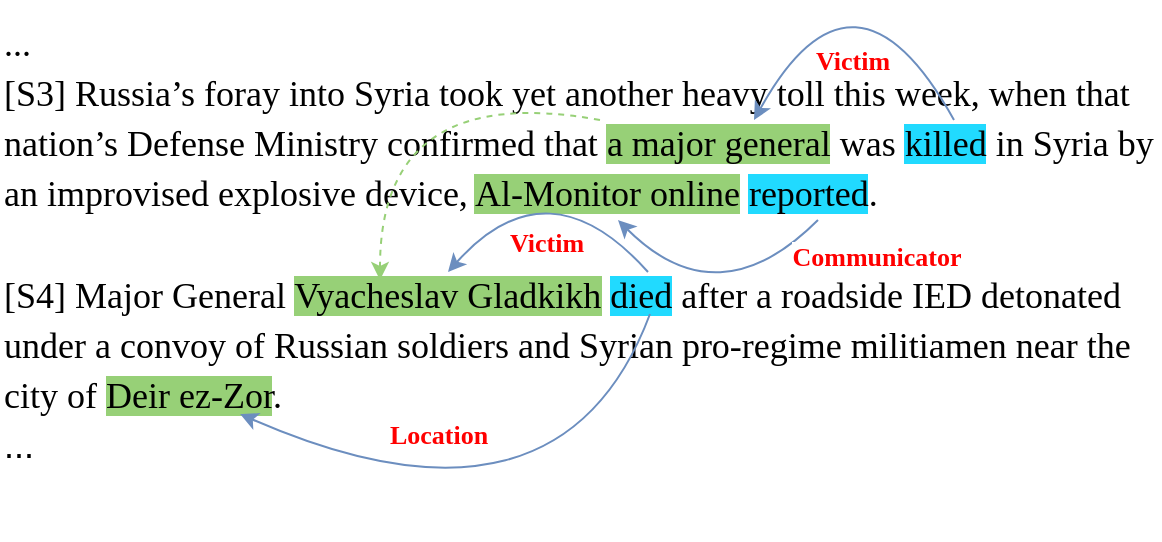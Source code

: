 <mxfile version="22.1.21" type="github">
  <diagram name="第 1 页" id="_f0jQLligPuGgjY3-sxE">
    <mxGraphModel dx="1810" dy="940" grid="1" gridSize="10" guides="1" tooltips="1" connect="1" arrows="1" fold="1" page="1" pageScale="1" pageWidth="827" pageHeight="1169" math="0" shadow="0">
      <root>
        <mxCell id="0" />
        <mxCell id="1" parent="0" />
        <mxCell id="4d1iELA9zwMFfN9gE_KR-1" value="&lt;div style=&quot;line-height: 140%; font-size: 18px;&quot;&gt;&lt;font style=&quot;font-size: 18px;&quot;&gt;&lt;font style=&quot;font-size: 18px;&quot; face=&quot;Times New Roman&quot;&gt;&lt;span style=&quot;background-color: initial;&quot;&gt;...&lt;/span&gt;&lt;/font&gt;&lt;/font&gt;&lt;/div&gt;&lt;div style=&quot;line-height: 140%; font-size: 18px;&quot;&gt;&lt;font style=&quot;font-size: 18px;&quot;&gt;&lt;font style=&quot;font-size: 18px;&quot; face=&quot;Times New Roman&quot;&gt;&lt;span style=&quot;background-color: initial;&quot;&gt;[S3] Russia’s foray into Syria took yet another heavy toll this week, when that nation’s Defense Ministry confirmed that &lt;/span&gt;&lt;span style=&quot;background-color: rgb(151, 208, 119);&quot;&gt;a major general&lt;/span&gt;&lt;span style=&quot;background-color: initial;&quot;&gt; was &lt;/span&gt;&lt;span style=&quot;background-color: rgb(33, 218, 255);&quot;&gt;killed&lt;/span&gt;&lt;span style=&quot;background-color: initial;&quot;&gt; in Syria by an improvised explosive device, &lt;/span&gt;&lt;span style=&quot;background-color: rgb(151, 208, 119);&quot;&gt;Al-Monitor online&lt;/span&gt;&lt;span style=&quot;background-color: initial;&quot;&gt; &lt;/span&gt;&lt;span style=&quot;background-color: rgb(33, 218, 255);&quot;&gt;reported&lt;/span&gt;&lt;/font&gt;&lt;span style=&quot;background-color: initial;&quot;&gt;&lt;font style=&quot;font-size: 18px;&quot; face=&quot;Pw8T8XqGJRI6i4Hfuuhy&quot;&gt;.&lt;/font&gt;&amp;nbsp;&lt;/span&gt;&lt;br&gt;&lt;/font&gt;&lt;/div&gt;&lt;div style=&quot;line-height: 140%; font-size: 18px;&quot;&gt;&lt;span style=&quot;background-color: initial;&quot;&gt;&lt;font style=&quot;font-size: 18px;&quot;&gt;&lt;br&gt;&lt;/font&gt;&lt;/span&gt;&lt;/div&gt;&lt;div style=&quot;line-height: 140%; font-size: 18px;&quot;&gt;&lt;font style=&quot;font-size: 18px;&quot;&gt;&lt;font style=&quot;font-size: 18px;&quot; face=&quot;Times New Roman&quot;&gt;[S4] Major General &lt;span style=&quot;background-color: rgb(151, 208, 119);&quot;&gt;Vyacheslav Gladkikh&lt;/span&gt; &lt;span style=&quot;background-color: rgb(33, 218, 255);&quot;&gt;died&lt;/span&gt; after a roadside IED detonated under a convoy of Russian soldiers and Syrian pro-regime militiamen near the city of &lt;span style=&quot;background-color: rgb(151, 208, 119);&quot;&gt;Deir ez-Zor&lt;/span&gt;.&lt;/font&gt;&amp;nbsp;&lt;/font&gt;&lt;/div&gt;&lt;div style=&quot;line-height: 140%; font-size: 18px;&quot;&gt;&lt;font style=&quot;font-size: 18px;&quot;&gt;...&lt;/font&gt;&lt;/div&gt;&lt;div style=&quot;font-size: 18px; line-height: 140%;&quot;&gt;&lt;br&gt;&lt;/div&gt;" style="text;html=1;strokeColor=none;fillColor=none;align=left;verticalAlign=middle;whiteSpace=wrap;rounded=0;" parent="1" vertex="1">
          <mxGeometry x="100" y="370" width="580" height="270" as="geometry" />
        </mxCell>
        <mxCell id="4d1iELA9zwMFfN9gE_KR-3" value="" style="curved=1;endArrow=classic;html=1;rounded=0;fillColor=#dae8fc;strokeColor=#6c8ebf;" parent="1" edge="1">
          <mxGeometry width="50" height="50" relative="1" as="geometry">
            <mxPoint x="577" y="430" as="sourcePoint" />
            <mxPoint x="477" y="430" as="targetPoint" />
            <Array as="points">
              <mxPoint x="527" y="340" />
            </Array>
          </mxGeometry>
        </mxCell>
        <mxCell id="4d1iELA9zwMFfN9gE_KR-4" value="&lt;font face=&quot;Times New Roman&quot; style=&quot;font-size: 13px;&quot; color=&quot;#ff0000&quot;&gt;&lt;b&gt;Victim&lt;/b&gt;&lt;/font&gt;" style="edgeLabel;html=1;align=center;verticalAlign=middle;resizable=0;points=[];" parent="4d1iELA9zwMFfN9gE_KR-3" vertex="1" connectable="0">
          <mxGeometry x="-0.095" y="-3" relative="1" as="geometry">
            <mxPoint x="-9" y="53" as="offset" />
          </mxGeometry>
        </mxCell>
        <mxCell id="4d1iELA9zwMFfN9gE_KR-5" value="" style="curved=1;endArrow=classic;html=1;rounded=0;fillColor=#dae8fc;strokeColor=#6c8ebf;" parent="1" edge="1">
          <mxGeometry width="50" height="50" relative="1" as="geometry">
            <mxPoint x="509" y="480" as="sourcePoint" />
            <mxPoint x="409" y="480" as="targetPoint" />
            <Array as="points">
              <mxPoint x="459" y="530" />
            </Array>
          </mxGeometry>
        </mxCell>
        <mxCell id="4d1iELA9zwMFfN9gE_KR-6" value="&lt;font face=&quot;Times New Roman&quot; size=&quot;1&quot; color=&quot;#ff0000&quot;&gt;&lt;b style=&quot;font-size: 13px;&quot;&gt;Communicator&lt;/b&gt;&lt;/font&gt;" style="edgeLabel;html=1;align=center;verticalAlign=middle;resizable=0;points=[];" parent="4d1iELA9zwMFfN9gE_KR-5" vertex="1" connectable="0">
          <mxGeometry x="-0.095" y="-3" relative="1" as="geometry">
            <mxPoint x="76" y="-25" as="offset" />
          </mxGeometry>
        </mxCell>
        <mxCell id="4d1iELA9zwMFfN9gE_KR-7" value="" style="curved=1;endArrow=classic;html=1;rounded=0;fillColor=#dae8fc;strokeColor=#6c8ebf;" parent="1" edge="1">
          <mxGeometry width="50" height="50" relative="1" as="geometry">
            <mxPoint x="424" y="506" as="sourcePoint" />
            <mxPoint x="324" y="506" as="targetPoint" />
            <Array as="points">
              <mxPoint x="374" y="450" />
            </Array>
          </mxGeometry>
        </mxCell>
        <mxCell id="4d1iELA9zwMFfN9gE_KR-8" value="&lt;font face=&quot;Times New Roman&quot; style=&quot;font-size: 13px;&quot; color=&quot;#ff0000&quot;&gt;&lt;b&gt;Victim&lt;/b&gt;&lt;/font&gt;" style="edgeLabel;html=1;align=center;verticalAlign=middle;resizable=0;points=[];" parent="4d1iELA9zwMFfN9gE_KR-7" vertex="1" connectable="0">
          <mxGeometry x="-0.095" y="-3" relative="1" as="geometry">
            <mxPoint x="-8" y="37" as="offset" />
          </mxGeometry>
        </mxCell>
        <mxCell id="4d1iELA9zwMFfN9gE_KR-9" value="" style="curved=1;endArrow=classic;html=1;rounded=0;entryX=0.207;entryY=0.778;entryDx=0;entryDy=0;entryPerimeter=0;fillColor=#dae8fc;strokeColor=#6c8ebf;" parent="1" edge="1">
          <mxGeometry width="50" height="50" relative="1" as="geometry">
            <mxPoint x="425" y="527" as="sourcePoint" />
            <mxPoint x="220.06" y="577.06" as="targetPoint" />
            <Array as="points">
              <mxPoint x="380" y="647" />
            </Array>
          </mxGeometry>
        </mxCell>
        <mxCell id="4d1iELA9zwMFfN9gE_KR-10" value="&lt;font face=&quot;Times New Roman&quot; size=&quot;1&quot; color=&quot;#ff0000&quot;&gt;&lt;b style=&quot;font-size: 13px;&quot;&gt;Location&lt;/b&gt;&lt;/font&gt;" style="edgeLabel;html=1;align=center;verticalAlign=middle;resizable=0;points=[];" parent="4d1iELA9zwMFfN9gE_KR-9" vertex="1" connectable="0">
          <mxGeometry x="-0.095" y="-3" relative="1" as="geometry">
            <mxPoint x="-54" y="-54" as="offset" />
          </mxGeometry>
        </mxCell>
        <mxCell id="jrVZAqpHuFtcqgNS18Cg-7" value="" style="curved=1;endArrow=classic;html=1;rounded=0;dashed=1;strokeColor=#97D077;" edge="1" parent="1">
          <mxGeometry width="50" height="50" relative="1" as="geometry">
            <mxPoint x="400" y="430" as="sourcePoint" />
            <mxPoint x="290" y="510" as="targetPoint" />
            <Array as="points">
              <mxPoint x="290" y="410" />
            </Array>
          </mxGeometry>
        </mxCell>
      </root>
    </mxGraphModel>
  </diagram>
</mxfile>
